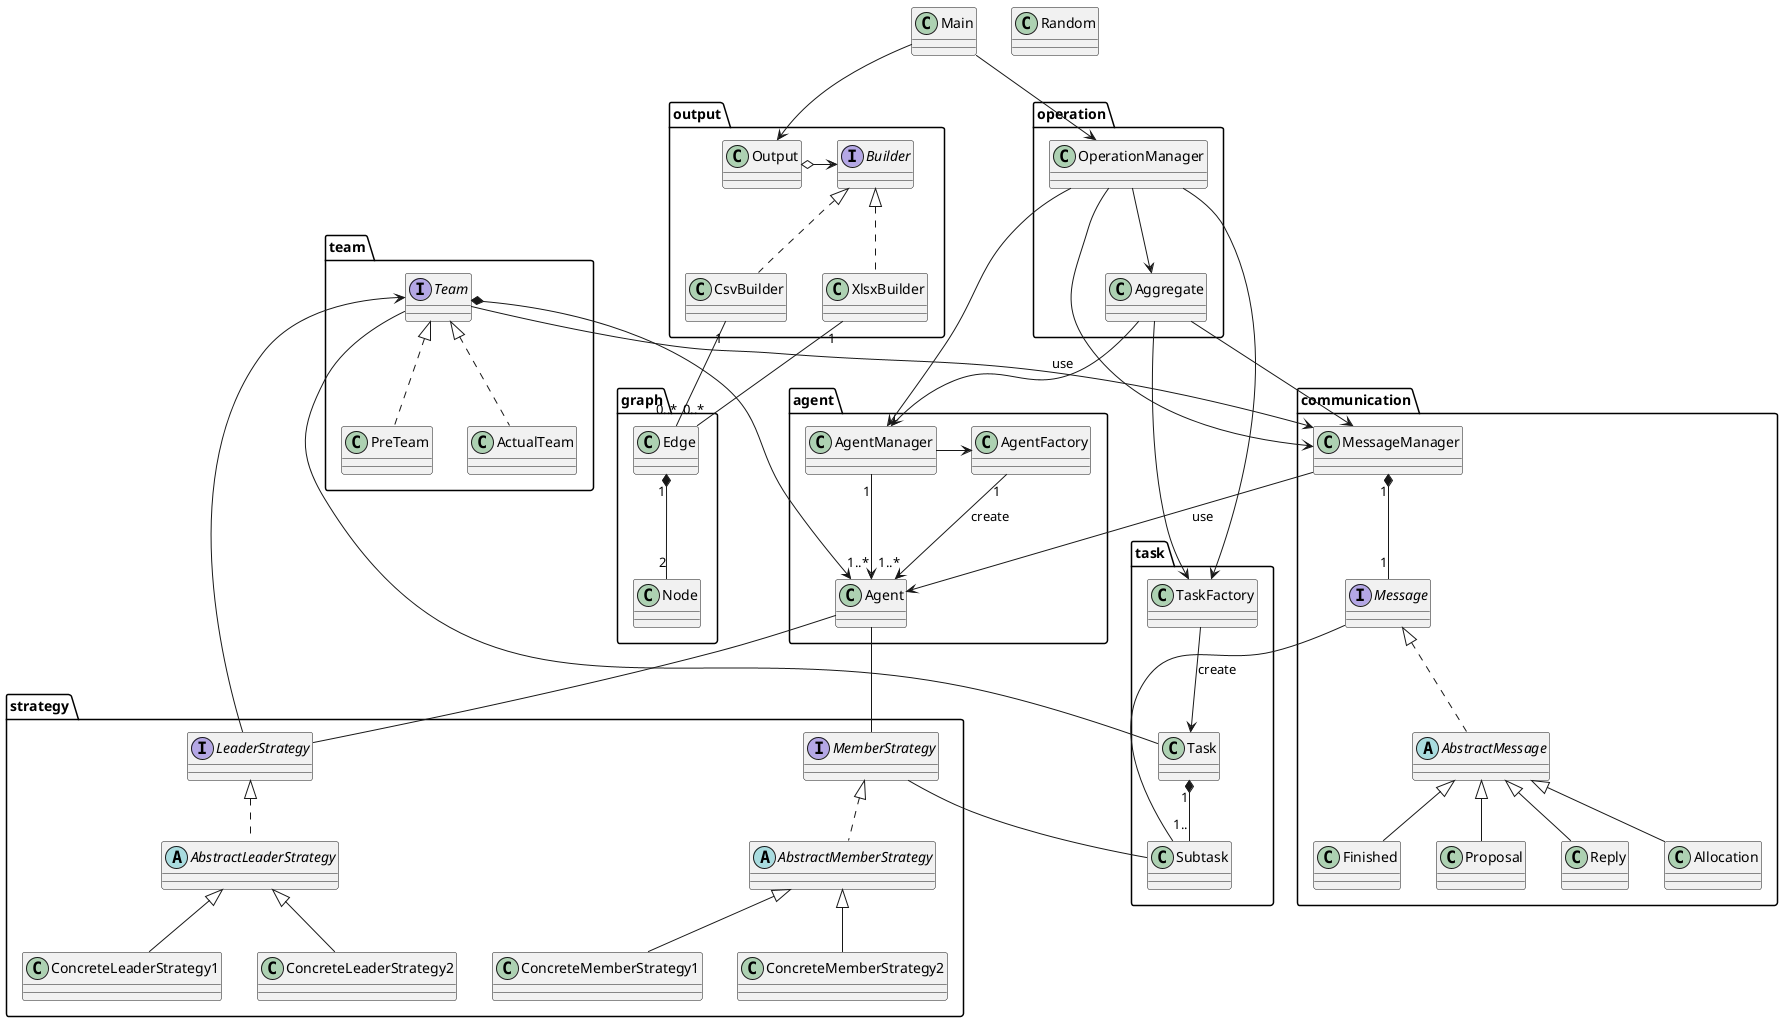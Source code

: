 @startuml

package agent {
    class AgentManager
    class AgentFactory
    class Agent

    AgentManager -> AgentFactory
    AgentManager "1"-->"1..*" Agent
    AgentFactory "1"-->"1..*" Agent :create

}

package task {
    class TaskFactory
    class Task
    class Subtask

    TaskFactory --> Task :create
    Task "1" *-- "1.." Subtask
}

package team {
    interface Team
    class PreTeam
    class ActualTeam

    Team *---> Agent
    Team --- Task

    Team <|.. PreTeam
    Team <|.. ActualTeam
}

package communication {
    class MessageManager
    interface Message
    abstract AbstractMessage

    Message <|.. AbstractMessage

    AbstractMessage <|-down- Proposal
    AbstractMessage <|-down- Reply
    AbstractMessage <|-down- Allocation
    AbstractMessage <|-down- Finished

    MessageManager"1"*--"1" Message
    Team --> MessageManager :use
    MessageManager --> Agent :use
    Message -- Subtask


}

package strategy {

    interface MemberStrategy
    interface LeaderStrategy
    abstract class AbstractLeaderStrategy
    abstract class AbstractMemberStrategy
    class ConcreteLeaderStrategy1
    class ConcreteMemberStrategy1
    class ConcreteLeaderStrategy2
    class ConcreteMemberStrategy2

    Agent -- LeaderStrategy
    Agent -- MemberStrategy

    LeaderStrategy --> Team
    MemberStrategy -- Subtask

    LeaderStrategy <|.. AbstractLeaderStrategy
    AbstractLeaderStrategy <|-- ConcreteLeaderStrategy1
    AbstractLeaderStrategy <|-- ConcreteLeaderStrategy2
    MemberStrategy <|.. AbstractMemberStrategy
    AbstractMemberStrategy <|-- ConcreteMemberStrategy1
    AbstractMemberStrategy <|-- ConcreteMemberStrategy2
}

package operation {
    class OperationManager
    class Aggregate
    
    OperationManager --> AgentManager
    OperationManager --> TaskFactory
    OperationManager --> MessageManager
    OperationManager --> Aggregate
    Aggregate --> AgentManager
    Aggregate --> TaskFactory
    Aggregate --> MessageManager

}


    
package output {
    class Output
    interface Builder
    class CsvBuilder
    class XlsxBuilder

    Output o-> Builder
    Builder <|.. CsvBuilder
    Builder <|.. XlsxBuilder
    
}

package graph {
    class Node
    class Edge

    CsvBuilder  "1"--"0..*" Edge
    XlsxBuilder "1"--"0..*" Edge
    Edge "1" *-- "2" Node
}

class Main
class Random

Main --> Output
Main --> OperationManager

@enduml
